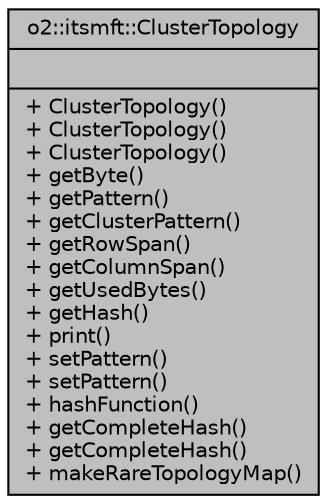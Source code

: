 digraph "o2::itsmft::ClusterTopology"
{
 // INTERACTIVE_SVG=YES
  bgcolor="transparent";
  edge [fontname="Helvetica",fontsize="10",labelfontname="Helvetica",labelfontsize="10"];
  node [fontname="Helvetica",fontsize="10",shape=record];
  Node1 [label="{o2::itsmft::ClusterTopology\n||+ ClusterTopology()\l+ ClusterTopology()\l+ ClusterTopology()\l+ getByte()\l+ getPattern()\l+ getClusterPattern()\l+ getRowSpan()\l+ getColumnSpan()\l+ getUsedBytes()\l+ getHash()\l+ print()\l+ setPattern()\l+ setPattern()\l+ hashFunction()\l+ getCompleteHash()\l+ getCompleteHash()\l+ makeRareTopologyMap()\l}",height=0.2,width=0.4,color="black", fillcolor="grey75", style="filled", fontcolor="black"];
}
